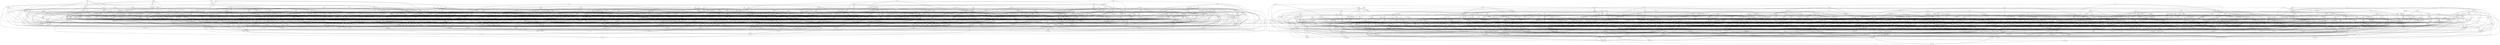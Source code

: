 digraph {
	psb
	pdb
	cvp
	cjj
	nzr
	vkc
	jrl
	mlg
	klq
	qvh
	xrz
	xbx
	mrq
	cxd
	rdt
	rhr
	gvs
	zjn
	mgj
	pqm
	fsg
	jnc
	qnn
	zzn
	hth
	ldz
	csr
	smz
	tmv
	hgn
	kvd
	lnc
	cnz
	jst
	ggq
	bbz
	srx
	xnk
	qsl
	jhl
	pkk
	cgk
	kgl
	brs
	zll
	lxv
	bgh
	zvx
	qqx
	xzd
	rkx
	knq
	rch
	jpr
	txs
	jxl
	vqh
	mps
	lhn
	pzd
	qlp
	tjq
	zrb
	tfp
	vcz
	mjg
	nhq
	rjc
	ppr
	ghk
	rfb
	vlh
	zhb
	kvs
	dkd
	thd
	hlq
	xqn
	qpk
	vdf
	rkn
	nhf
	sbv
	fxt
	bgf
	trv
	pdg
	vhp
	pvk
	mlf
	lgj
	kzh
	nbh
	nck
	xhn
	hsq
	qcm
	hmb
	mqb
	bgb
	cnj
	rqv
	mzd
	qrt
	kqv
	tfv
	cjq
	gff
	ntj
	zhg
	smc
	mnx
	vtm
	jhr
	rxv
	nrv
	dsz
	cvt
	rbv
	fzs
	vtb
	dzm
	nkq
	qdb
	rcb
	khz
	rjx
	kjh
	mjf
	hpm
	nzf
	bjp
	hdl
	jhp
	pxk
	sqz
	dfp
	hqp
	mkn
	zgp
	thj
	tps
	prf
	tkh
	cvk
	ztz
	hjn
	mpf
	vdh
	bhz
	djm
	tcf
	drf
	hgz
	nrc
	vlc
	gzl
	chj
	tbg
	zbl
	xnz
	xfl
	bdx
	qlt
	nxp
	cdp
	tgk
	psk
	lhp
	rrc
	brp
	tqv
	rnr
	svc
	ftm
	zzd
	drt
	xcx
	hff
	bfq
	ncp
	rxj
	dmz
	qxg
	pgm
	flt
	tcj
	cfk
	bfp
	hnr
	rvl
	lfx
	ttj
	grh
	sdn
	drk
	ktl
	mbn
	hcg
	rxs
	bsl
	hmg
	rfm
	hmd
	ldt
	jzn
	nfz
	lnm
	mnl
	qmn
	knn
	klg
	svl
	vhr
	ktp
	mmk
	trn
	llx
	nrr
	grl
	jrr
	tpl
	crz
	mns
	mdm
	kxf
	qjx
	kgm
	knt
	rqq
	gbb
	gct
	kbf
	knz
	grk
	nhv
	bgd
	qbc
	tgg
	dqn
	spj
	mlh
	bhd
	sdh
	dzh
	kvf
	knx
	lcc
	xkp
	tcd
	glt
	jvl
	hhk
	zpm
	mdp
	zdd
	dzk
	zcs
	lbc
	kcn
	bch
	fjr
	vvs
	kmz
	xch
	vqr
	frd
	jkp
	bvv
	dtp
	zhh
	shf
	dvg
	vtg
	clp
	vpd
	vbk
	jvs
	gkg
	bkp
	xrg
	pzf
	nsj
	xqm
	gdg
	xnc
	rmp
	shv
	pdz
	ggc
	rmn
	vpn
	tpx
	xgm
	qgz
	hxd
	xqv
	bcv
	vcb
	bck
	lxg
	qdh
	jkt
	zqv
	srv
	gms
	vlv
	spd
	njv
	rdl
	skv
	rmk
	ncg
	sqh
	lvd
	rpd
	kkd
	kdp
	jvr
	ghh
	smb
	crg
	rdf
	czj
	hlg
	jxn
	nnm
	qsb
	drs
	kdg
	pnt
	zvs
	ggs
	hdr
	tbx
	nxs
	xlt
	rnm
	fjg
	zbq
	fxg
	xjk
	vtp
	qlc
	pdm
	tqf
	kxk
	kqz
	qgx
	fdv
	jvv
	llk
	mzj
	xxb
	fcg
	xxx
	zkg
	trt
	cpg
	pcx
	gpg
	xpb
	dbz
	frb
	hpb
	vjr
	xpv
	fht
	hsx
	rlj
	vjs
	mlv
	pbl
	sbp
	kfd
	tkj
	rrt
	jrx
	sqg
	gsc
	jjq
	xtz
	jdk
	rbl
	gpb
	bbd
	sss
	vqz
	bmp
	vvm
	jmt
	rgf
	kgd
	dhf
	xfj
	zvg
	cnl
	njx
	mvg
	tct
	lxz
	bff
	psp
	bhx
	mqg
	rvf
	bsx
	dzj
	pcm
	bdk
	hmk
	zrx
	qcf
	fcr
	sgm
	qnz
	xjq
	ccc
	plq
	jbt
	fcn
	fxh
	ptb
	hpt
	rpv
	rcr
	qzt
	nhk
	qng
	qms
	jxh
	ljh
	jzm
	jqn
	pnx
	kzg
	kcg
	bvr
	vjh
	kht
	hsc
	spc
	tsx
	xgf
	hzf
	gtk
	dvq
	prv
	dxc
	mcg
	spt
	ppv
	rbb
	bmf
	xjh
	rff
	xgl
	tqj
	scj
	mrk
	fvm
	mcr
	nfx
	rkz
	jgr
	bdc
	zcb
	rlv
	tsr
	dcv
	llg
	rrs
	pxj
	dqs
	kqd
	ktf
	fcq
	tvj
	qkg
	trd
	sjc
	sft
	zjh
	ksb
	ctd
	fkk
	dcj
	kmn
	jtg
	tvx
	xsz
	qmk
	xhv
	zsl
	hkd
	bkm
	nfl
	mxj
	djb
	tkk
	bjh
	mvj
	pzn
	bxr
	mbs
	hpz
	xsb
	bcf
	rds
	dgx
	fxr
	nmf
	rtv
	rnt
	ssx
	xht
	mlp
	xzm
	brc
	xhl
	lkd
	zgg
	tbp
	tcs
	phl
	vsx
	ggp
	jsg
	lfz
	xpk
	tjf
	mkm
	fbh
	htq
	crs
	tlv
	nvz
	hdj
	nmv
	nrz
	vhg
	tbr
	mkz
	vdr
	sfm
	lbh
	zlf
	tnq
	xnf
	pmc
	gqj
	xvt
	fpg
	frh
	nkk
	qxk
	jsj
	ctt
	dqq
	jpq
	klx
	shh
	lhd
	xgh
	kbq
	hfg
	ssj
	rgg
	tcq
	zqd
	zlq
	jpt
	zmj
	zkh
	kdj
	qbx
	gcv
	kps
	hgp
	fqd
	tsz
	prk
	qzn
	fcj
	gks
	jcf
	gkl
	vcs
	npk
	vvq
	vvj
	dvt
	khs
	gph
	xll
	fjv
	pmm
	kvj
	zhs
	qcs
	hmj
	krk
	crk
	rjh
	tnh
	bdh
	zkp
	cgt
	lth
	xxk
	hhc
	cfl
	rbz
	xnl
	xgt
	kmg
	fjl
	pfm
	pqp
	cdj
	hdv
	vhj
	shj
	lmc
	bxd
	txm
	rfv
	hhv
	xsd
	djz
	qbq
	dft
	dtz
	jlx
	ssz
	flr
	pnq
	mzx
	znq
	bpq
	gjp
	lrl
	qhl
	lmb
	zsx
	mtv
	png
	xrn
	psh
	ztx
	vkx
	jsp
	zkn
	tbs
	ldc
	knr
	lrh
	xlv
	fzg
	rxn
	qcv
	lhh
	xhb
	bjn
	pdr
	bsb
	xkk
	scx
	rpk
	tng
	bth
	jmv
	jmr
	jln
	gmc
	kvp
	hxf
	vxp
	pts
	kkb
	slz
	sng
	jbs
	mnf
	vfh
	zsv
	hgg
	zgx
	tvz
	xgz
	fnm
	hvl
	ncc
	qpd
	bxq
	ptd
	rck
	gsz
	xlp
	xhm
	mvp
	sjv
	gdb
	stg
	sfc
	hzm
	mks
	tnl
	zsz
	mcp
	tsc
	bmn
	bkd
	tzv
	nzc
	qzh
	vgr
	rcx
	thc
	zcm
	lbl
	nrg
	pgf
	jkc
	fhp
	njs
	zht
	dvs
	ptl
	tqk
	gkh
	mkx
	ddr
	gzd
	dlc
	nbz
	blx
	fbf
	khr
	rpj
	qfr
	ckg
	ggz
	hrm
	vng
	xrm
	kzn
	qbk
	knm
	ftv
	nhm
	csn
	llq
	ttg
	czg
	pmd
	qmq
	mvs
	gvj
	cch
	hjt
	glf
	lcj
	mbv
	cxt
	dsg
	mzg
	grr
	kvm
	cng
	zxc
	rzq
	gfg
	gfr
	mvz
	rpn
	spk
	dqc
	jcx
	dcg
	pdk
	grj
	vks
	xjb
	zmq
	kcj
	zfv
	fxx
	gsb
	xpn
	sns
	rzg
	jms
	xtq
	jgv
	dfq
	gkt
	bfb
	vmh
	fkc
	crx
	pqq
	znd
	jzz
	dpj
	zbb
	btp
	gpn
	rjz
	nzj
	mnc
	mvf
	kfv
	nph
	zcq
	drd
	phx
	gzk
	kjg
	zpk
	pqt
	zkr
	hzv
	kkz
	vqp
	mxm
	cks
	qmc
	gbr
	jzc
	fsc
	jnj
	rqm
	vlr
	ntl
	xpr
	pzz
	gql
	ktk
	sls
	nrh
	hmz
	ngx
	qmm
	lqz
	jcg
	rsv
	lrr
	klh
	tzb
	qjj
	clt
	zqc
	xcp
	tsf
	kmr
	xtm
	dlq
	dmn
	ccj
	fbk
	xnm
	jpd
	lgl
	zdb
	pbv
	cmt
	shn
	rkh
	ltn
	ckx
	mtk
	jqf
	fbd
	vnc
	rfl
	kmx
	ddb
	ktc
	pnl
	zjz
	spq
	dmf
	bkj
	mdj
	pql
	sjh
	bss
	vjk
	sgq
	sxz
	mzt
	pmh
	jrb
	skp
	gst
	kqg
	mss
	htz
	ctx
	tfq
	kkl
	ctk
	zpn
	kmh
	pkz
	zjb
	tnm
	qhc
	qjn
	fxl
	gqc
	plz
	bhc
	xnr
	ndq
	gxk
	hjr
	gmr
	zcp
	nsl
	hhm
	svh
	krx
	xdb
	pbg
	rxx
	fdq
	gkn
	vdq
	vrs
	drn
	jkm
	zxl
	rql
	zrr
	hls
	svt
	bsm
	zhk
	kmm
	gvf
	pgs
	dgj
	crd
	spm
	rph
	bpt
	vjp
	fxv
	blt
	hpf
	xpt
	vgs
	dtv
	jrc
	nxk
	ldq
	hgb
	zlv
	tpd
	zsq
	xgd
	ngt
	gft
	cmg
	pzx
	dnj
	jmn
	xsg
	zcn
	stf
	vjv
	gpr
	vmk
	ndk
	fgh
	zmv
	ghn
	ttv
	bxs
	zxp
	vnt
	rcj
	lsx
	jhm
	sml
	bbn
	drm
	hph
	hch
	hbn
	jgz
	ftj
	xjx
	tvg
	fml
	kmb
	qrv
	shl
	cxv
	zqk
	zcv
	lkn
	hhg
	snb
	pms
	mbr
	sqx
	jnx
	fbt
	cck
	ktt
	qkp
	bqd
	qnm
	xdk
	fst
	lnk
	hfn
	mrx
	pzr
	hqf
	vgh
	hgt
	zfj
	dtd
	sgn
	bxm
	rfj
	hjm
	rgn
	dgr
	mjs
	krl
	spz
	pxc
	mbd
	hzc
	jzh
	mtb
	mgv
	lfv
	jgc
	jkx
	cmh
	kcp
	pbh
	djr
	mlz
	bst
	gcd
	xhq
	bxx
	dkf
	rtq
	jxp
	blb
	kql
	fcz
	dqr
	jsv
	tcv
	dtj
	sjp
	zrp
	qjr
	tdq
	zrc
	klc
	gjm
	cjl
	fxk
	zng
	lxq
	qdx
	xvc
	jmz
	fvh
	lvr
	ljr
	xfd
	rkm
	zsh
	bls
	qbv
	pxs
	ncq
	clc
	grm
	ktr
	jpx
	rct
	sph
	zlb
	gbq
	cpf
	pmg
	dks
	fvj
	zmm
	rfk
	vcp
	ndc
	hsf
	ndb
	dcm
	qxv
	gcj
	ztc
	hhr
	qdj
	jmk
	vgk
	hzz
	tjh
	vvx
	dml
	lnt
	kzr
	ptg
	vxd
	hhh
	zdg
	nlq
	sbf
	xqz
	ffj
	nnb
	mrt
	zgs
	kvx
	bcr
	thq
	lqj
	lfb
	sbb
	zpv
	sxq
	xvg
	bnh
	vrl
	fjt
	xbs
	kxs
	dmk
	nsv
	xvk
	cxp
	ljs
	kgs
	cnd
	kjk
	tnc
	vjc
	lgt
	gbc
	vck
	jjv
	klj
	rvg
	bqh
	xxc
	fhs
	vvt
	dlg
	bdn
	mtm
	kpf
	gnb
	cph
	drp
	pjd
	vrv
	hnf
	txg
	fzb
	pzq
	xsq
	qmg
	ssd
	rrx
	ljv
	zxq
	qfn
	nvx
	spn
	tmn
	llb
	zfz
	rht
	tmp
	frk
	pml
	gch
	mxq
	pft
	fnz
	bzn
	lvk
	xrq
	zqx
	hts
	bqk
	vbj
	szd
	dgz
	mxk
	zsf
	dkb
	frv
	phj
	ntb
	cjr
	hkt
	bdm
	lbx
	bsj
	kkv
	zts
	hdk
	qfd
	bqg
	vbn
	hmf
	hpx
	cxk
	qhp
	ttt
	ptm
	dfm
	vzd
	kqn
	lzk
	htn
	zbk
	lsl
	lpc
	gjc
	zdf
	bkz
	xrr
	skh
	tkf
	xgs
	tbq
	hrb
	ljl
	qtn
	nkf
	mkp
	zjt
	ppx
	xgp
	xcb
	cnn
	nzl
	mqp
	zvb
	rfp
	jpz
	zhc
	bmx
	rjk
	rgk
	npq
	zgc
	fsd
	jlr
	znj
	qsk
	snq
	mvh
	cps
	mzs
	nmh
	ntz
	fpx
	zpr
	rxb
	htb
	xxt
	gdm
	qqr
	skf
	hbr
	qsp
	gvt
	bxl
	qcg
	msg
	ctj
	pnf
	kfb
	fnf
	szn
	kzm
	jhj
	gcl
	hqb
	hct
	mmc
	nlh
	ccs
	pkp
	qmr
	dpn
	fbr
	fgk
	qbz
	hdp
	qmh
	mmd
	tpq
	bgr
	scp
	hlb
	zrq
	gxt
	zhq
	fqb
	zkj
	sfn
	kzf
	qnv
	fmt
	hrs
	hrd
	xcl
	tff
	fcb
	dgc
	hvg
	hxr
	klt
	qlz
	rmx
	llh
	crj
	pxr
	rqk
	qtk
	xtx
	gvv
	rvj
	rzh
	bpz
	lps
	njm
	bqq
	dmb
	kjs
	zfp
	lcl
	fpq
	tpb
	tnk
	lft
	fvn
	vpt
	gmt
	bjv
	tcr
	jpm
	gvl
	frp
	jsf
	lqf
	jqh
	brt
	hpr
	xvd
	mqj
	jvf
	snt
	vkm
	cxs
	kdq
	xzh
	nrl
	vns
	jqd
	ssp
	xst
	ggb
	lns
	bxg
	kbv
	dbp
	ljz
	lxs
	hkj
	cgq
	zfb
	gqx
	dhv
	npc
	lqs
	gcs
	dqx
	lfg
	ffx
	mll
	pmp
	zvv
	jzg
	bgc
	pbx
	hlp
	xgc
	jsk
	hzd
	cct
	gdv
	szf
	mlr
	gxx
	srl
	hcb
	qfv
	nxl
	qcp
	qdq
	php
	xvn
	zkk
	lnl
	gbv
	xdq
	fxc
	kjd
	rnz
	tsg
	xdr
	mgm
	njl
	zrh
	hzx
	frx
	mbz
	fgs
	lnb
	bjt
	ncn
	tmm
	tpk
	gjx
	fbs
	xnh
	fzx
	vzj
	tdm
	tvf
	hhp
	hkn
	hlv
	qtb
	qgg
	bdz
	tzf
	nnx
	brv
	llm
	rpl
	jsq
	qfg
	mmt
	xhx
	dng
	xhk
	jht
	ccl
	msf
	dvj
	lll
	hxf -> vkx
	nrc -> kvx
	nrc -> pzd
	nrc -> xgt
	jsp -> kqz
	jsp -> djz
	jsp -> fzb
	lmc -> rjz
	brp -> gbb
	brp -> vgr
	brp -> dlg
	shv -> dbz
	gkh -> cps
	fqd -> kkv
	fqd -> gvv
	fqd -> bcr
	xst -> kvj
	xst -> mlf
	xst -> mlr
	zzn -> nck
	zzn -> ttg
	tcv -> vdf
	tcv -> zrr
	gbb -> hbn
	gbb -> fzs
	gbb -> rch
	xrm -> fxr
	xrm -> mtm
	xrm -> nzf
	xrm -> czj
	ctt -> rbb
	ctt -> pqq
	bff -> bpt
	bff -> bgc
	cpg -> nfx
	cpg -> rxv
	cpg -> khr
	bkd -> bqq
	bkd -> jmv
	bkd -> qnv
	pzn -> xgt
	pzn -> ndb
	xhx -> jhm
	xhx -> zkn
	xhx -> ldc
	knz -> qcf
	knz -> cfk
	knz -> cgk
	knz -> rxv
	jgv -> sqx
	jgv -> jsg
	jgv -> ktf
	jgv -> tzb
	jgv -> zrr
	qlc -> bhc
	qlc -> xcx
	qlc -> rnz
	qlc -> jhm
	lxg -> xrz
	lxg -> bcv
	lxg -> krk
	phx -> kqv
	phx -> bxr
	phx -> xsg
	phx -> hlq
	qbc -> trd
	qbc -> xlp
	qbc -> dpn
	qbc -> mzg
	nzf -> mlh
	mjs -> lnk
	mjs -> rmx
	mjs -> zkh
	mjs -> bbz
	tpd -> qmq
	tpd -> xgp
	tpd -> krk
	tpd -> zqk
	pdb -> njv
	pdb -> glt
	pdb -> vrv
	pdb -> cks
	pdb -> ncc
	zvs -> crk
	zvs -> dml
	zvs -> hmz
	zvs -> bsx
	xnz -> xtx
	qbx -> mxm
	qbx -> kqn
	qbx -> sft
	nhk -> gqx
	nhk -> gst
	nhk -> vtg
	nhk -> zhg
	bss -> rpd
	bss -> pft
	bss -> llq
	bsm -> qfd
	kkv -> fbr
	cgq -> zkk
	cgq -> tpl
	cgq -> fvh
	fxl -> qkp
	fxl -> zbl
	fxl -> xlv
	fxl -> jhp
	hkd -> zrr
	hkd -> jrb
	hkd -> gbq
	hkd -> bjn
	rvj -> pxc
	rvj -> nrc
	rvj -> fxr
	rvj -> xzd
	kpf -> kjk
	kgd -> dmz
	kgd -> ghn
	kgd -> pkz
	kgd -> jmr
	ldq -> ztz
	ldq -> ltn
	ldq -> hlp
	ldq -> tmv
	jln -> rfv
	jln -> bgc
	gpr -> snq
	gpr -> fxv
	gpr -> jln
	hth -> lqj
	hth -> tsg
	xdk -> rhr
	xdk -> prf
	xdk -> cxs
	xdk -> fkc
	bdn -> mns
	bdn -> lps
	bdn -> lnm
	bdn -> mnc
	bdn -> fnm
	xhk -> rqk
	xhk -> cfk
	xhk -> kkz
	xhk -> kkd
	xhk -> djz
	kmg -> bsm
	kmg -> frd
	kmg -> hnf
	kmg -> trt
	kmg -> mqg
	kmg -> vhj
	jpt -> ftj
	jpt -> nvz
	jpt -> mvh
	jpt -> lfv
	bdz -> fvh
	bdz -> flr
	bdz -> gqj
	bdz -> bmp
	ggp -> dzk
	ggp -> xhq
	sjp -> cks
	mnc -> tmp
	mnc -> ggp
	vfh -> fgh
	vfh -> gff
	mvz -> qdh
	frv -> hhr
	frv -> tpl
	frv -> mgj
	frv -> jkt
	ktc -> dgc
	ktc -> jvs
	ktc -> jcx
	stf -> nlq
	stf -> dxc
	stf -> xtz
	xvg -> bmp
	xvg -> rcj
	frp -> mjg
	frp -> dtj
	lcl -> cnl
	lcl -> bvr
	lcl -> gnb
	gsb -> tnl
	gsb -> zlq
	gsb -> hjr
	gsb -> hsx
	zpn -> ltn
	zpn -> xrn
	zpn -> mzj
	zpn -> rxj
	bls -> gvl
	bls -> fhs
	rfk -> qbc
	rfk -> xqm
	rfk -> tnk
	rzg -> xpb
	rzg -> hsx
	rzg -> bck
	npk -> gcd
	npk -> mtk
	xbx -> cjl
	xbx -> hjn
	xbx -> nxl
	xbx -> tcv
	xbx -> tnh
	xbx -> rqv
	bjp -> mrx
	bjp -> xrn
	bjp -> xnk
	bdk -> hjr
	bdk -> ftv
	glt -> rrc
	glt -> rpl
	glt -> xfl
	glt -> hmg
	gms -> xdr
	hdl -> hnr
	hdl -> mnx
	hdl -> sss
	fjg -> php
	fjg -> rjk
	fjg -> svt
	mqg -> tps
	mqg -> kgm
	mqg -> gqj
	fjl -> cch
	fjl -> gct
	fjl -> ndk
	fjl -> scj
	fjl -> brv
	fjl -> rgg
	xrr -> vjv
	xrr -> zqk
	xrr -> vxp
	pzq -> tzv
	dml -> pdm
	dml -> tjh
	dml -> gcd
	ssx -> dhv
	ssx -> mrx
	ssx -> kdp
	bqd -> gph
	bqd -> xdb
	bqd -> qlp
	dvq -> frb
	dvq -> qmn
	dvq -> vdq
	dvq -> kkd
	dvq -> mvs
	qtk -> xdq
	vdf -> vhr
	pft -> bqk
	pft -> gcj
	bjv -> jsp
	bjv -> dgr
	bjv -> fjt
	bjv -> jsj
	hmj -> xnm
	hmj -> nkf
	hmj -> gfg
	hmj -> pnf
	crd -> znq
	crd -> kmn
	crd -> hdv
	pgm -> tnq
	mgv -> xvn
	mgv -> vtb
	mgv -> spk
	mgv -> xqm
	mgv -> sqh
	cch -> tnh
	cch -> zkn
	vkm -> gmr
	vkm -> mlg
	vkm -> xnr
	vkm -> tsf
	vkm -> qdj
	xpr -> lnb
	xpr -> qng
	xpr -> zcm
	xpr -> ncc
	jkt -> qsk
	bqk -> ktf
	bqk -> xll
	gxk -> hfg
	gxk -> csr
	gxk -> vmk
	mkp -> hsf
	mkp -> khr
	mkp -> khs
	mkp -> kcj
	gtk -> nlh
	gtk -> nvx
	gtk -> ktr
	gtk -> ddr
	llx -> sdh
	llx -> bdh
	llx -> zpk
	llx -> hxr
	tsg -> vvt
	gkg -> sdn
	gkg -> mlg
	gkg -> qfn
	pnq -> jdk
	zcn -> jsv
	zcn -> gzk
	zcn -> fjg
	vpd -> gqj
	vpd -> hdp
	vpd -> cxp
	vpd -> tps
	dqx -> kqn
	dqx -> tdm
	bqq -> dhv
	ctk -> xpv
	ctk -> tcf
	ctk -> bsl
	mrt -> jln
	mrt -> pbl
	mrt -> gkl
	zbl -> fpg
	zbl -> cxk
	rkh -> fzb
	rkh -> fxc
	rkh -> tzv
	rkh -> jvv
	vvj -> qhl
	vvj -> lcj
	vvj -> zkh
	psk -> dtv
	ppv -> mvg
	ppv -> qhc
	ppv -> rds
	ppv -> vgk
	ppv -> nzf
	ppv -> pqm
	zxl -> gch
	zxl -> njl
	zxl -> rfm
	zxl -> jms
	djr -> lsl
	djr -> ptb
	djr -> mzs
	zxq -> mtm
	zxq -> tjf
	nsl -> msg
	nsl -> rpv
	lzk -> rdf
	lzk -> zsh
	lzk -> grl
	lzk -> zcv
	jrc -> dtp
	jrc -> fnm
	jrc -> rcx
	jrc -> fnz
	xjk -> vvj
	xjk -> xhq
	xjk -> krk
	lnk -> cvt
	lnk -> jcg
	lnk -> jmk
	lnk -> sqg
	lnk -> qmg
	xsz -> sqg
	xsz -> dpj
	gvs -> cks
	mvs -> bxr
	mvs -> kgm
	mvs -> zvg
	mvs -> pzf
	mvs -> xxb
	qmc -> hjr
	hbr -> prk
	hbr -> fvm
	xdb -> vtm
	xdb -> nmv
	nfx -> tzv
	nfx -> drm
	nfx -> fpg
	drk -> hhg
	drk -> spn
	drk -> jpm
	zjb -> khz
	zjb -> bjp
	vjs -> jzn
	vjs -> zlv
	skp -> lfz
	skp -> jkx
	skp -> tsr
	skp -> dtz
	skp -> nzc
	skp -> dqq
	zbb -> dgz
	zbb -> bck
	jkm -> ncc
	jkm -> mpf
	jkm -> hlq
	qvh -> fgh
	qvh -> hbr
	lqs -> ktt
	lqs -> qtn
	lqs -> tkk
	lqs -> htb
	pnt -> jsv
	pnt -> qtb
	pnt -> prv
	hmk -> kzm
	hmk -> dzm
	hmk -> rfl
	hzm -> lsl
	hzm -> fnz
	hzm -> xkp
	hzm -> mmk
	mzx -> dvg
	mzx -> qmn
	mzx -> jzc
	mzx -> fvm
	mzx -> qsl
	psp -> kmb
	psp -> cxd
	psp -> zvx
	psp -> nmf
	fxk -> pxk
	fxk -> kjd
	fxk -> bcf
	fxk -> grh
	fxk -> bcr
	jvr -> mtv
	jvr -> lfv
	jvr -> vbj
	jmt -> qcs
	jmt -> nxs
	jmt -> jpr
	jmt -> crg
	drt -> kcj
	drt -> lfv
	gcl -> cnn
	gcl -> zzn
	gcl -> smz
	gcl -> pmc
	cxt -> nhf
	cxt -> hmd
	cxt -> rnm
	cxt -> vbn
	tlv -> kzg
	tlv -> dqn
	tlv -> cxp
	tlv -> nrl
	qjx -> qdh
	qjx -> qmm
	qjx -> jnx
	njm -> nrz
	njm -> rkx
	mnl -> xvg
	mnl -> zpk
	mnl -> mlp
	rcx -> xtx
	rcx -> dzm
	rcx -> jsk
	nbh -> bhd
	nbh -> tvj
	nmh -> mzs
	vbk -> xfl
	vbk -> mvs
	mkm -> lxs
	mkm -> rnr
	mkm -> bjt
	mkm -> zsq
	mkm -> ftj
	nxl -> ttt
	nxl -> drs
	jbt -> qlt
	jbt -> hqb
	jbt -> hpx
	jbt -> qbx
	zcs -> xnf
	kdq -> rrx
	kdq -> kkd
	pzx -> bkp
	pzx -> vfh
	pzx -> fnf
	pzx -> lfb
	crx -> gpb
	crx -> zsl
	crx -> xsd
	kmn -> bdm
	kmn -> tbx
	kmn -> nrz
	tnm -> ljl
	tnm -> djz
	tnm -> nrv
	tnm -> xlt
	tnm -> qkp
	tnm -> xpt
	lxv -> pqq
	lxv -> tbp
	lxv -> ttj
	lxv -> bqd
	lbh -> csr
	rrt -> lfx
	rrt -> bsl
	rrt -> phj
	rrt -> hsq
	ptl -> rlj
	mbd -> gvs
	mbd -> msf
	mbd -> zrh
	mbd -> mbs
	cnz -> zjt
	cnz -> fcz
	cnz -> knn
	cnz -> bcr
	qxk -> mss
	qxk -> hpb
	tzb -> ptb
	tzb -> ttv
	gxx -> jkp
	vjr -> ftv
	ktt -> xdr
	ktt -> dzk
	mxq -> bls
	mxq -> pkz
	mxq -> qtk
	mxq -> rbz
	nfl -> kbf
	nfl -> phx
	nfl -> knq
	nfl -> cng
	nfl -> mqb
	lfv -> gdv
	bfp -> txm
	bfp -> zvx
	bfp -> zsz
	qzn -> nvx
	lvr -> vpn
	lvr -> nnm
	lvr -> qxk
	qhp -> rpl
	qhp -> nsj
	qhp -> ltn
	kkd -> kvx
	zhk -> frk
	zhk -> mtb
	zhk -> znj
	xcp -> szf
	xcp -> dpn
	xcp -> bzn
	xcp -> ccl
	zcb -> kmb
	zcb -> krl
	zcb -> mks
	jsf -> npk
	glf -> pbx
	stg -> lfx
	stg -> pxj
	stg -> dqs
	stg -> djm
	tbq -> cxs
	tbq -> dgz
	shn -> gvl
	shn -> tcf
	dqr -> zhb
	dqr -> bdm
	dqr -> tcr
	dqr -> ddr
	dqr -> bkj
	bsl -> hgg
	bsl -> hpt
	fbf -> rlj
	fbf -> lbx
	phl -> xqz
	phl -> zpm
	phl -> zxp
	phl -> knt
	srx -> smb
	srx -> pxk
	srx -> fnm
	srx -> ptl
	snq -> tsz
	fzx -> xsg
	fzx -> fvh
	rqq -> znq
	rqq -> xgf
	rqq -> tbs
	rff -> czj
	rff -> mqg
	rff -> dtz
	rff -> ntj
	crz -> rfv
	crz -> czg
	crz -> zsq
	rxx -> bmf
	rxx -> jdk
	rxx -> crk
	rxx -> hfg
	zhh -> ztc
	tqk -> mmd
	tqk -> szn
	kfb -> hjm
	kfb -> bxl
	kfb -> xqz
	kfb -> mmc
	ntj -> xnk
	ntj -> hhc
	vzj -> ktp
	vzj -> srv
	qcv -> mzd
	qcv -> jsg
	kzf -> sjv
	kzf -> ctx
	kzf -> sgq
	kzf -> mgj
	xqz -> xdr
	xqz -> skh
	jrx -> zcp
	jrx -> sqx
	jrx -> vjc
	jrx -> drs
	bsb -> qmh
	bsb -> hhk
	bsb -> pxc
	mvp -> frk
	mvp -> mdm
	mvp -> gxx
	php -> ggq
	mpf -> qsk
	mpf -> pdr
	hpf -> cdj
	hpf -> qdb
	hdv -> spn
	nrr -> vvm
	njx -> tnh
	njx -> txm
	njx -> fsd
	njx -> cjr
	mvg -> klg
	mvg -> mjg
	xvt -> xtz
	xvt -> xqm
	qlt -> gsz
	qlt -> kvd
	qlt -> zqv
	bxl -> sqh
	bxl -> zjh
	bxl -> kjh
	clp -> gcs
	clp -> rjz
	kzg -> kht
	kzg -> nrh
	pfm -> ffx
	pfm -> sfc
	pfm -> zfj
	pfm -> hpr
	pfm -> hth
	lxs -> vcz
	lxs -> vbk
	lxs -> fzx
	lxs -> xpn
	xnr -> bck
	vkc -> lqj
	vkc -> szn
	vkc -> bfp
	rhr -> ggq
	dfq -> jpt
	dfq -> rxx
	dfq -> ztz
	dfq -> jmv
	vtm -> zrh
	szd -> ggp
	szd -> dxc
	szd -> vvm
	mnf -> xvd
	mnf -> frh
	mnf -> prv
	mnf -> hlg
	qdb -> rgn
	qdb -> mcr
	bxd -> hdl
	bxd -> ljh
	bxd -> dvt
	bxd -> vsx
	bxd -> jvl
	snb -> kxk
	lqf -> rqv
	lqf -> lvk
	lqf -> bkm
	lqf -> qxg
	hlb -> nrv
	hlb -> ttj
	hlb -> vvx
	ghn -> xll
	ghn -> trd
	vcs -> bkm
	vcs -> ffj
	jhr -> lth
	jhr -> gbv
	jhr -> hsc
	rkz -> pcm
	fbh -> dcj
	fbh -> hgz
	fbh -> bgc
	ljz -> fbf
	ljz -> bjh
	ljz -> pdk
	ljz -> htb
	jsj -> tnq
	jsj -> qvh
	jsj -> dlc
	phj -> gms
	phj -> xqm
	fmt -> pkp
	fmt -> mqp
	ssj -> pbx
	ssj -> clc
	ssj -> vjs
	sbb -> zkp
	ldz -> clt
	ldz -> gzk
	ldz -> spz
	ldz -> gsc
	vgh -> nzl
	vgh -> zbl
	vgh -> ctx
	dkb -> smb
	dkb -> pql
	dkb -> hpt
	dkb -> jbs
	mmk -> rpj
	mmk -> rgk
	mmk -> lrh
	mmk -> gvf
	mmk -> rrt
	qsl -> tbx
	qsl -> gxk
	ncq -> rsv
	ncq -> qhc
	ncq -> mbr
	ncq -> qfv
	bgd -> mlp
	bgd -> vck
	bgd -> hsc
	xjh -> cnn
	xjh -> zcs
	xjh -> jxp
	xjh -> ndk
	xjh -> psk
	spt -> cvt
	spt -> fhs
	spt -> mmt
	spt -> nhq
	spt -> bgh
	pgs -> ctd
	pgs -> qbz
	pgs -> klg
	pgs -> txs
	hgp -> qhp
	hgp -> pzn
	hgp -> xlv
	kjs -> xjx
	kjs -> llb
	kjs -> jqd
	qdx -> rkz
	qdx -> dsg
	qdx -> hrs
	bth -> nsl
	bth -> rrc
	bth -> bhx
	bth -> pzz
	bth -> sph
	bth -> ccj
	flr -> xgs
	flr -> frp
	dcm -> pnq
	dcm -> tdq
	dcm -> bvr
	dcm -> dvs
	gzl -> qng
	gzl -> ccj
	gzl -> nrh
	gzl -> lfg
	xdq -> jgc
	xdq -> hxf
	txg -> vqh
	txg -> xtm
	txg -> lxs
	txg -> dbz
	kps -> sbv
	kps -> dhv
	kps -> jdk
	kps -> ppr
	kps -> lxz
	vng -> mjg
	zsz -> kjd
	fsc -> mmt
	fsc -> bkm
	fsc -> jms
	fsc -> zjh
	rmp -> lhd
	bsj -> qzn
	bsj -> drn
	bsj -> lnt
	bsj -> tps
	fcz -> rql
	fcz -> ggq
	kzm -> mbn
	kzm -> rlj
	xhb -> qnn
	xhb -> bhz
	xhb -> xhm
	xhb -> shn
	tvx -> fcg
	tvx -> spz
	xfj -> dcg
	xfj -> xsz
	fcq -> fnz
	fcq -> dfp
	fcq -> ktl
	fcq -> qgg
	tpq -> zgg
	tpq -> rht
	tpq -> qjj
	nkf -> mdp
	nkf -> njs
	nkf -> ssz
	nkf -> xpk
	qrv -> pcm
	qrv -> lfz
	hrm -> dgr
	gsz -> jcf
	hcg -> rpd
	hcg -> qjn
	hcg -> dtp
	hcg -> pmm
	lpc -> mss
	kqz -> tmm
	kqz -> jmz
	fst -> bbn
	fst -> fxh
	fst -> bxx
	zdb -> tsx
	zdb -> flr
	zdb -> vng
	zdb -> vvx
	tbs -> nbz
	tbs -> rmn
	tbs -> rxs
	dgx -> vvj
	dgx -> xpb
	dgx -> jnj
	ccj -> blx
	qfr -> tsr
	qfr -> gdg
	qfr -> fxt
	lhh -> mlz
	lhh -> vmk
	lhh -> mlp
	lhh -> cvp
	qms -> dxc
	gmc -> lqz
	gmc -> xnc
	gmc -> pbl
	gmc -> fhp
	hbn -> kmb
	gmt -> bcf
	htq -> pmp
	htq -> psb
	htq -> hlq
	htq -> vzj
	htq -> ptm
	hrb -> pzr
	hrb -> ccj
	hrb -> zlb
	hrb -> fbk
	thd -> zlv
	thd -> xgs
	thd -> zgg
	qcg -> hdr
	qcg -> tqv
	qcg -> kpf
	hqb -> zkh
	hqb -> qdh
	hqb -> gmr
	xrn -> clc
	xrn -> hfg
	tfp -> ctx
	grm -> hjt
	grm -> kzm
	grm -> mss
	grm -> knr
	bhx -> vjs
	bhx -> nzf
	bhx -> sbb
	xsb -> hqp
	xsb -> jgc
	xsb -> sqg
	brc -> jvl
	bxg -> xnm
	bxg -> ndk
	bxg -> jpq
	bxg -> dng
	ktr -> mrx
	ktr -> mtv
	ctj -> xsb
	ctj -> jqh
	ctj -> drf
	ctj -> vkm
	ctj -> nmh
	tjf -> cfl
	tjf -> rmp
	cxd -> scp
	cxd -> chj
	rnt -> zvv
	rnt -> crx
	rnt -> fsg
	vvs -> qgg
	vvs -> vjr
	vvs -> xst
	vvs -> knm
	hhg -> ljl
	rqk -> jsf
	kvj -> sqh
	hts -> njm
	hts -> kjs
	hts -> hsf
	kqn -> nxk
	xch -> brc
	xch -> zkk
	xhv -> czg
	rrs -> tvj
	rrs -> zll
	mcp -> nrc
	mcp -> ljh
	mcp -> snb
	mcp -> hlq
	xhl -> xtm
	xhl -> kbf
	xhl -> jhl
	xhl -> shj
	skf -> frx
	skf -> fjr
	skf -> tgg
	skf -> vqr
	jgr -> mcr
	jgr -> gst
	jgr -> kkb
	tff -> ncn
	tff -> lfz
	tff -> xfl
	dks -> vdf
	dks -> xgd
	mgj -> rxx
	mgj -> rpn
	kfv -> tmv
	kfv -> ckx
	kfv -> tjf
	qnm -> hzc
	qnm -> trv
	qnm -> fkk
	qnm -> llm
	jjq -> gqx
	jjq -> dqs
	jjq -> nxs
	jjq -> gch
	zkp -> nrv
	xvn -> bqk
	xvn -> tmp
	xvn -> xnr
	qnz -> zsz
	jvf -> cph
	jvf -> hdp
	jvf -> mrk
	jvf -> pzq
	jvf -> jkm
	xxt -> php
	xxt -> szd
	xxt -> xgh
	vhp -> gms
	vhp -> ptb
	vhp -> pxr
	vhp -> hdr
	sxz -> xfd
	sxz -> xht
	sxz -> vvj
	sxz -> fcj
	lns -> jqh
	lns -> vdf
	lns -> knx
	bkp -> qvh
	bkp -> gmc
	gnb -> pzr
	zsv -> pzr
	zsv -> sbp
	zsv -> gdg
	zsv -> nsj
	xgl -> bdc
	xgl -> tvz
	xgl -> msg
	xgl -> svc
	zvv -> dcj
	zvv -> hvl
	pcx -> nmv
	pcx -> kmn
	qbk -> dsz
	qbk -> vxp
	qbk -> zbq
	qbk -> xvt
	znq -> lhd
	jhp -> zzd
	jhp -> tbp
	jhp -> drt
	ggs -> mxj
	ggs -> nsj
	ggs -> klt
	ggs -> xqv
	fbt -> hrm
	fbt -> qfv
	fbt -> gdv
	fbt -> xvg
	fbt -> zkp
	jzm -> qgg
	jzm -> kkb
	jzm -> qmg
	jzm -> snt
	jzm -> bfp
	bfb -> jmr
	bfb -> ldc
	bfb -> vns
	bfb -> mvz
	ggz -> jcf
	fzs -> zrb
	fzs -> zhk
	fzs -> zfb
	dqs -> hmd
	dqs -> rgg
	xpb -> xll
	btp -> mlr
	btp -> svh
	btp -> rhr
	sqz -> mks
	sqz -> bbz
	sqz -> zmj
	jpm -> sgq
	jpm -> zkp
	jpm -> dvt
	jkc -> zbk
	jkc -> shn
	jkc -> mbn
	dvg -> mlp
	dvg -> nrz
	dvg -> cnd
	dvg -> gmt
	lfg -> pdz
	qkp -> tqj
	qkp -> rxj
	qkp -> grl
	fkc -> qxg
	fkc -> zqv
	dqn -> nxp
	dqn -> pkp
	dqn -> vqz
	dqn -> vzj
	bpq -> gms
	jjv -> kgm
	jjv -> snq
	jjv -> tsz
	jjv -> cvp
	jjv -> xch
	dsz -> bls
	dsz -> pqt
	dsz -> qmc
	zhc -> dvg
	zhc -> rbb
	zhc -> xch
	cck -> mdm
	cck -> hpt
	mgm -> dqx
	mgm -> fhs
	mgm -> jmk
	ccc -> mzs
	ccc -> fcb
	ggc -> jhl
	ggc -> snb
	ggc -> gqc
	ggc -> klj
	ptb -> kvf
	qtb -> zxp
	qtb -> dpj
	qfv -> gnb
	cvt -> dgj
	cvt -> rnm
	cvt -> brv
	cvt -> tnl
	pkk -> mlr
	zkj -> kvf
	zkj -> fnz
	hlv -> scj
	hlv -> pnf
	hlv -> xhb
	hlv -> xdk
	lcc -> skv
	lcc -> lft
	vgk -> xxb
	hnf -> pxs
	hnf -> vck
	hnf -> hnr
	fzg -> gct
	fzg -> xht
	fzg -> dqs
	fzg -> jxp
	bxs -> scp
	bxs -> kzh
	bxs -> qmm
	bxs -> dpn
	fsd -> xnf
	fsd -> sjh
	fsd -> dbp
	jpz -> cjr
	jpz -> xxt
	jpz -> pxj
	jpz -> zkj
	jpz -> nkk
	jlx -> kcn
	jlx -> tsc
	jlx -> qms
	lfb -> kht
	lfb -> bdm
	lfb -> dvg
	mzj -> frx
	mzj -> xnk
	dhf -> mkn
	dhf -> hmk
	dhf -> xkk
	dhf -> jnj
	nlh -> lxq
	nlh -> zsq
	mmc -> bgh
	mmc -> qtn
	mmc -> qpk
	gpn -> zjt
	gpn -> xpv
	gpn -> rch
	gpn -> qmg
	gpn -> lsx
	nxp -> nrv
	nxp -> xrq
	nxp -> tfp
	dtd -> tcj
	dtd -> cnd
	dtd -> rds
	dtd -> khr
	rsv -> rxx
	rsv -> gvs
	rsv -> jzz
	ktk -> mrq
	ktk -> tcd
	ktk -> rkm
	cxp -> mqj
	cxp -> xtm
	nsv -> xfd
	nsv -> xnf
	pzf -> jkt
	ngt -> bpq
	ngt -> sfc
	ngt -> rjz
	dfp -> jmk
	dfp -> hpf
	ngx -> dgj
	ngx -> znj
	ngx -> djm
	vzd -> xnz
	qcf -> mqp
	hfn -> gcs
	hfn -> szn
	mks -> rnz
	mks -> vzd
	dcv -> mdj
	dcv -> vtb
	dcv -> bhd
	dcv -> spc
	czj -> sjp
	czj -> vhj
	klx -> qrt
	klx -> fxr
	hxr -> khs
	ndb -> dsg
	gdb -> mkz
	gdb -> kdq
	gdb -> dgc
	gdb -> xsd
	hhv -> qdh
	kbq -> vmk
	kbq -> fcr
	ghk -> knm
	ghk -> htb
	ghk -> qhl
	sjc -> ppx
	sjc -> zkn
	gsc -> ftv
	gsc -> kvs
	nnx -> xdq
	nnx -> dzk
	nnx -> xvd
	krx -> gft
	krx -> ctt
	krx -> bdh
	krx -> zcm
	krx -> bch
	xxk -> bdz
	xxk -> kkz
	xxk -> jcx
	hzz -> cdp
	ztc -> cng
	zlf -> zxp
	zlf -> vvt
	xvc -> fvm
	xvc -> qfv
	xvc -> mzj
	xvc -> lxq
	rrx -> tqj
	rrx -> cng
	rrx -> hvl
	ljs -> zsx
	ljs -> vvm
	ljs -> dmf
	ljs -> tqk
	zfp -> jmz
	zfp -> fxv
	zfp -> bdz
	zfp -> fjt
	mkz -> tcs
	mkz -> qnv
	mkz -> gdg
	htz -> hpr
	htz -> ggq
	htz -> jpr
	htz -> ngt
	bxq -> ncc
	bxq -> tbx
	bxq -> nzl
	pdg -> jst
	xnm -> nrr
	gff -> bvr
	gff -> pgm
	gff -> dvs
	rxs -> zpr
	rxs -> hhk
	rxs -> pqq
	svt -> djr
	svt -> nxs
	svt -> qmc
	svt -> vvt
	fkk -> gvl
	fkk -> trd
	qsb -> jcx
	qsb -> zcv
	qsb -> svl
	hmz -> qjj
	prk -> snq
	ckg -> vdq
	ckg -> qjj
	ckg -> hgz
	ckg -> ljl
	zkn -> hxf
	cgk -> pzf
	cgk -> svl
	cgk -> bxx
	zht -> qms
	cmt -> qtk
	cmt -> pft
	cmt -> vns
	ftm -> xqv
	ftm -> nbz
	ftm -> cvk
	ftm -> xtm
	bsx -> flt
	bsx -> nsj
	bsx -> zmv
	kvp -> bxx
	kvp -> rht
	zqx -> dfm
	zqx -> gcj
	zqx -> nmf
	zqx -> lvk
	zqx -> zjt
	gbq -> zrx
	cjl -> nck
	cjl -> zqv
	cjl -> ctk
	gcs -> kvm
	tpb -> kdj
	tpb -> ttg
	tpb -> qgz
	tpb -> hvg
	hqp -> zkr
	hqp -> kkb
	hqp -> qxk
	jxn -> bqh
	pbh -> jsg
	pbh -> bjn
	pbh -> srl
	zcm -> xgf
	lbx -> hgg
	lbx -> vjp
	klh -> cxk
	jgz -> fhp
	jgz -> rnt
	jgz -> fdq
	jgz -> mzj
	kcg -> pnq
	kcg -> lxq
	xht -> bdk
	trt -> mqg
	trt -> ljv
	dtz -> lfg
	qbv -> jbs
	qbv -> gkh
	qbv -> tnk
	qbv -> rgg
	zhg -> bck
	zhg -> vtg
	zhg -> rbl
	bmx -> jsv
	bmx -> kjd
	vrv -> fvm
	ljr -> jpq
	ljr -> rck
	ljr -> pdg
	ljr -> nhv
	prv -> ssp
	prv -> nmh
	fht -> kht
	fht -> gpr
	fht -> ljl
	jhj -> shl
	jhj -> ktt
	jhj -> dzm
	rtq -> vdr
	rtq -> gcj
	rtq -> sqh
	mmt -> tqf
	mmt -> ttt
	mmt -> gbb
	tnc -> nsv
	tnc -> scp
	tnc -> spz
	bqg -> bpt
	fnf -> hhr
	fnf -> zpk
	fnf -> zpr
	rjx -> sjh
	dmb -> rqv
	xkk -> mss
	xkk -> gsz
	tsc -> vhg
	llh -> dzk
	llh -> pqt
	ffx -> gqx
	ffx -> zqv
	ffx -> dgx
	vrl -> lnl
	vrl -> mlh
	vrl -> znd
	vrl -> pzq
	kzh -> zfb
	kzh -> njl
	rfb -> zvb
	rfb -> szf
	rfb -> ngx
	rfb -> zcs
	rfb -> nbh
	rcj -> prk
	fjt -> gph
	fjt -> hgb
	vpt -> gkg
	vpt -> smb
	vpt -> xgm
	vpt -> btp
	vpt -> mxk
	grk -> xkk
	grk -> zfj
	grk -> cdp
	grk -> xgd
	grk -> nmf
	grk -> zqd
	jzg -> ghn
	jzg -> mdj
	jzg -> qhl
	jzg -> nhq
	drn -> nvz
	drn -> tcr
	lmb -> xjx
	lmb -> crk
	lmb -> vtp
	lmb -> qcm
	zfv -> kjh
	zfv -> vdr
	zfv -> jhm
	zfv -> hcg
	zfv -> hpb
	bdh -> zlv
	bdh -> tbr
	vhg -> lbl
	fgs -> zjh
	fgs -> cck
	fgs -> rql
	fgs -> rdl
	hch -> npk
	jvv -> bvr
	jvv -> shh
	jvv -> bbn
	svc -> zjb
	svc -> rkz
	svc -> bfq
	svc -> kbq
	rfp -> pzd
	rfp -> rxb
	rfp -> ztc
	rfp -> lfv
	hct -> bcr
	hct -> vxp
	hct -> mxk
	hct -> xdq
	hgn -> qcf
	hgn -> dgr
	hgn -> lft
	dbp -> vlr
	dbp -> jxn
	dbp -> mzs
	tbr -> xjx
	tbr -> bqg
	kvd -> lbx
	kvd -> prf
	jcx -> kql
	mbv -> kjd
	mbv -> cdj
	mxm -> tnc
	bkj -> qbz
	bkj -> pdr
	bkj -> ssx
	dkf -> kjh
	dkf -> fcb
	dkf -> vpn
	sss -> cmh
	sss -> tsr
	sss -> rpv
	sss -> xpt
	zdg -> mbn
	xgh -> xhm
	xgh -> rzh
	gcv -> tnq
	gcv -> tsx
	gcv -> cnl
	gcv -> vlh
	gcv -> mnl
	gcv -> ftj
	kqg -> csr
	kqg -> xsg
	kqg -> xgz
	kqg -> qsl
	kqg -> tfq
	pdz -> pzd
	spj -> bkp
	spj -> vnt
	spj -> kmz
	spj -> hgb
	spj -> dmn
	njs -> hbn
	xzh -> dkd
	xzh -> mps
	xzh -> nxk
	xzh -> gvj
	xjq -> bjt
	xjq -> lfz
	xjq -> qfr
	xjq -> bff
	zgg -> xsq
	gvl -> vns
	tgk -> zzn
	tgk -> nlq
	tgk -> kjk
	tgk -> ggz
	dzj -> kvp
	dzj -> mbs
	dzj -> hmz
	hff -> ndq
	hff -> dmz
	hff -> pbh
	hff -> htb
	hff -> fbd
	sdh -> nvz
	sdh -> djz
	sdh -> rmk
	scx -> fst
	scx -> gft
	scx -> zcv
	scx -> lxz
	bgb -> hzx
	bgb -> gvf
	bgb -> dfm
	bgb -> nhf
	sgn -> mvz
	sgn -> fbr
	kzr -> hnr
	kzr -> rvf
	kzr -> ndb
	gql -> nxl
	gql -> xxt
	gql -> gsc
	fml -> nzl
	fml -> nlh
	fml -> rvf
	fml -> lnt
	fml -> mgj
	vnc -> jms
	vnc -> nxs
	vnc -> bfp
	vnc -> qbv
	bjh -> zmj
	bjh -> pbv
	bjh -> jhj
	bjh -> nrg
	cnl -> bxq
	cnl -> tmn
	gph -> zzd
	gph -> hhc
	zsx -> tpx
	vks -> pkz
	vks -> zqd
	vks -> bbz
	jrr -> lrr
	jrr -> fbr
	jrr -> lfx
	jrr -> xtx
	qfn -> xvk
	qfn -> zmj
	qfn -> rjx
	pmg -> khs
	pxr -> lsl
	vnt -> fjr
	vnt -> nsl
	nxs -> zcs
	jsq -> zlb
	jsq -> pnq
	jsq -> vqh
	xqn -> mcg
	xqn -> kbq
	frh -> sjh
	bhz -> qmm
	bhz -> hpx
	bhz -> bhc
	zts -> mtm
	zts -> sng
	zts -> tzv
	hdj -> slz
	hdj -> glf
	lnt -> sjp
	lnt -> kdp
	nlq -> sjc
	nlq -> mlf
	jvs -> frp
	jvs -> srv
	rdt -> prv
	rdt -> fcb
	rdt -> ggp
	rdt -> kkb
	txm -> lrh
	mvf -> gjc
	mvf -> qfr
	mvf -> vng
	mvf -> frb
	vgs -> hsq
	vgs -> qdh
	fgh -> zmv
	fgh -> rpn
	cnj -> drs
	cnj -> lkn
	cnj -> smz
	cnj -> gcs
	qzt -> xsq
	qzt -> bpt
	qzt -> lbh
	qzt -> rvj
	hdr -> djm
	hdr -> brt
	hdr -> dpj
	txs -> scx
	txs -> bff
	txs -> nxp
	frk -> tpk
	jmz -> dgc
	jmz -> fxh
	jmz -> vqz
	jht -> spk
	jht -> rnz
	jht -> cps
	pkp -> bgc
	pkp -> brc
	dmz -> dtv
	blt -> dmf
	blt -> vkx
	blt -> hth
	blt -> gvj
	kbv -> csr
	kbv -> fhp
	kbv -> sgq
	kbv -> nnb
	rtv -> jcf
	rtv -> nnx
	rtv -> sgn
	rtv -> pvk
	rtv -> zfz
	jmk -> pqt
	nhf -> qtn
	htb -> ktl
	htb -> dgz
	htb -> kpf
	htb -> nph
	qcp -> hsf
	qcp -> cgt
	qcp -> tzf
	qcp -> tfv
	bch -> vtm
	bch -> jrl
	bch -> dzj
	lrl -> bkm
	lrl -> bmn
	lrl -> zlq
	lrl -> vkc
	qbq -> mbs
	qbq -> jmz
	qbq -> vhj
	qbq -> lfv
	qmh -> pts
	nnb -> shh
	gxt -> pmp
	gxt -> zpr
	sdn -> sfc
	jhl -> djz
	kjk -> ssp
	lhn -> vgk
	lhn -> zkk
	lhn -> tmn
	lhn -> pgf
	zqk -> qhl
	zqk -> trd
	nph -> rgk
	nph -> ssp
	zrc -> nhq
	zrc -> xcp
	zmq -> kjg
	zmq -> gms
	zmq -> vjh
	zmq -> jsg
	lnc -> gql
	lnc -> qcg
	lnc -> lqj
	lnc -> htb
	lnc -> pdg
	xxb -> pts
	xxb -> frb
	qdj -> xtx
	qdj -> psk
	sng -> rmp
	pvk -> bck
	pvk -> gch
	pvk -> llq
	zvg -> tmv
	zvg -> hph
	pnx -> kfv
	pnx -> xnk
	pnx -> bcf
	rnm -> dlg
	dpn -> xll
	cjq -> vlr
	cjq -> hmd
	tcd -> mlp
	tcd -> mtm
	fvn -> qcs
	fvn -> srl
	fvn -> drp
	vvq -> tdm
	rnz -> bpq
	kzn -> lbh
	kzn -> kjs
	shf -> kcn
	shf -> sjh
	shf -> jmr
	shf -> qtk
	rfl -> vjr
	rfl -> zkn
	kjg -> hmf
	kjg -> bjn
	kjg -> qgz
	czg -> vvx
	sph -> nrh
	sph -> nrc
	sph -> shv
	lqz -> kqz
	lqz -> xrq
	lqz -> qzt
	lqz -> fzx
	vcb -> lnl
	vcb -> kmn
	dmk -> bgd
	dmk -> mrt
	dmk -> lcc
	dmk -> xsd
	gkn -> cxk
	gkn -> llb
	gkn -> pdm
	jpd -> lbx
	jpd -> mdm
	jpd -> zdg
	dmn -> ctd
	dmn -> hrs
	gdm -> ffx
	gdm -> tsc
	rzq -> trt
	rzq -> xpn
	rzq -> zrp
	rzq -> lbh
	jnj -> mdm
	jnj -> kjk
	bbd -> jgr
	bbd -> lvr
	bbd -> crj
	bbd -> xpv
	bbd -> brp
	msf -> lth
	msf -> zrp
	msf -> xcl
	qgx -> gkh
	qgx -> xhx
	qgx -> dtv
	qgx -> clt
	qgx -> vcs
	nvx -> lbh
	nvx -> njm
	zdd -> jrb
	zdd -> pqt
	zdd -> gxx
	zdd -> bgh
	cph -> mvj
	cph -> rkm
	cph -> tdq
	hzx -> ssp
	rkn -> hff
	rkn -> xnh
	rkn -> vlv
	rkn -> tnh
	rkn -> qzh
	zlq -> ggp
	zlq -> rzg
	mzt -> fst
	mzt -> zcv
	mzt -> qnv
	mzt -> drt
	cdp -> vhg
	cdp -> dmb
	llg -> gzk
	llg -> vjh
	llg -> ghk
	llg -> nhq
	jqf -> jxn
	jqf -> vdr
	jqf -> vvq
	jqf -> tnl
	jqf -> pkk
	dcg -> tcq
	dcg -> hzx
	bpz -> qfd
	bpz -> vcz
	bpz -> tfv
	bpz -> xqn
	bpz -> bxm
	zng -> fcr
	zng -> cvk
	zng -> qcm
	rnr -> jmv
	rnr -> tbx
	lsx -> tcf
	lsx -> vkx
	knr -> frk
	knr -> hpb
	knr -> pmh
	crg -> rcr
	gvt -> mvg
	gvt -> fjr
	gvt -> lfb
	gvt -> dqc
	cpf -> jhp
	cpf -> ntj
	cpf -> vcb
	gzd -> drn
	gzd -> tsz
	gzd -> mqb
	gzd -> kqd
	hmg -> vsx
	hmg -> mzj
	hmg -> rmk
	vjk -> pts
	vjk -> hsc
	vjk -> qkp
	vjk -> shv
	vjk -> frd
	hcb -> mmd
	hcb -> ktt
	hcb -> stf
	hcb -> zdg
	skh -> bpq
	skh -> zkr
	skh -> gms
	zcp -> htn
	zcp -> llk
	zcp -> btp
	fvj -> rfk
	fvj -> dcg
	fvj -> blb
	fvj -> klc
	fvj -> tng
	fvj -> xhn
	fxg -> zcs
	fxg -> dft
	fxg -> dng
	tjq -> kvx
	tjq -> llb
	tjq -> xpt
	sfn -> fxh
	sfn -> dtj
	sfn -> thd
	sfn -> fsg
	tqf -> jkp
	tqf -> nmh
	rph -> vgk
	rph -> klj
	rph -> xgt
	rph -> sbv
	vqh -> brs
	fsg -> hhk
	fsg -> pgm
	tjh -> spn
	tjh -> bxm
	vbn -> jms
	vbn -> hgg
	vbn -> drf
	kmr -> rgk
	kmr -> sqz
	kmr -> dlg
	kmr -> nbh
	nmv -> fxt
	mxj -> grr
	ldt -> vhg
	ldt -> hsx
	ldt -> mvp
	gfg -> dks
	gfg -> nkk
	gfg -> npq
	zsh -> hph
	zsh -> sbv
	djb -> fcg
	djb -> zcb
	npq -> xpb
	npq -> kgs
	npq -> hqb
	qxv -> tpq
	qxv -> xsq
	qxv -> mlz
	qxv -> grl
	svh -> vvm
	fbk -> jzn
	fbk -> jqd
	fbk -> ndb
	spc -> dtv
	spc -> dtp
	spc -> gxx
	hpz -> fxr
	hpz -> lth
	zgs -> bxr
	zgs -> slz
	zgs -> flt
	zgs -> mvh
	zrb -> zrx
	zrb -> jsv
	hhr -> pms
	hjt -> njs
	hjt -> scp
	hjt -> lns
	bgh -> jqh
	tzf -> cnd
	tzf -> fzb
	tzf -> xxc
	hpt -> mbn
	blb -> mnc
	blb -> jnj
	blb -> pkk
	lcj -> xrz
	lcj -> kjh
	fcj -> zbq
	fcj -> gbq
	fcj -> ggp
	xrz -> hct
	xrz -> xpb
	ndc -> hmk
	ndc -> rmx
	ndc -> btp
	ndc -> vgr
	ndc -> shl
	xvk -> xqm
	xvk -> grh
	xvk -> qcv
	xvk -> kvm
	tnh -> sfm
	vqp -> tkj
	vqp -> tjh
	vqp -> kbf
	vqp -> kmx
	rjc -> rkz
	rjc -> jxl
	rjc -> rds
	rjc -> hxr
	sbv -> lhd
	sbv -> kvx
	zjt -> hsq
	gvv -> rnz
	ktl -> hqf
	ktl -> crj
	xcb -> gff
	xcb -> lbc
	xcb -> qng
	xcb -> hpz
	xcb -> fpg
	gft -> xxc
	gft -> pxc
	rvg -> mmd
	rvg -> ftv
	rvg -> pqt
	rvg -> bnh
	rvg -> cdj
	rdl -> knx
	rdl -> dsz
	klt -> ddb
	klt -> kzr
	klt -> lfb
	tcr -> pcm
	tcr -> tfq
	qzh -> mxm
	qzh -> kmh
	qzh -> fvn
	htn -> jrb
	htn -> ffj
	pxk -> bhd
	qcm -> zpr
	xzd -> rcj
	xzd -> xqv
	xzd -> pzd
	kmx -> grr
	kmx -> mnx
	kmx -> lll
	xtz -> fcb
	brs -> cfl
	brs -> fxr
	brs -> kht
	rvl -> llh
	rvl -> vdr
	rvl -> tsf
	rvl -> xnr
	rvl -> qmq
	rvl -> jtg
	rvl -> ccl
	rvl -> pql
	tbg -> tfv
	tbg -> qcm
	tbg -> gpr
	tbg -> ctt
	sgm -> rxn
	sgm -> szf
	sgm -> rjh
	sgm -> hzz
	sgm -> zll
	fnz -> qdj
	vtp -> dqq
	vtp -> zpk
	vtp -> vrv
	tvg -> ntb
	tvg -> qsk
	tvg -> zjb
	tvg -> gjc
	tvg -> vnt
	vtg -> bdx
	vtg -> sml
	cxs -> vvm
	gjp -> rrc
	jnc -> htn
	jnc -> vjp
	jnc -> bck
	jnc -> kqn
	tpl -> ddb
	jcg -> mmd
	jcg -> bck
	tcq -> fkk
	tcq -> rlj
	tcq -> qqr
	pxj -> xfd
	pxj -> vks
	pxj -> rnm
	spk -> tcf
	spk -> dpj
	hmd -> vgs
	hmd -> nxk
	hmd -> kcn
	hmd -> bvv
	hdp -> bbn
	trn -> bcf
	trn -> gxt
	trn -> klh
	trn -> cpg
	ssd -> pdm
	ssd -> mrx
	ssd -> qdx
	ssd -> zpv
	rxv -> zhb
	rxv -> njv
	rxv -> jxl
	rxv -> tfq
	qlz -> bdm
	qlz -> kqd
	qlz -> vtm
	qlz -> rkx
	qlz -> nnb
	mlz -> dlc
	mlz -> jmv
	vlr -> xtz
	vlr -> fkc
	knm -> hpf
	knm -> gvj
	knm -> xgd
	tvj -> ghn
	tvj -> kqn
	pqp -> rrc
	pqp -> qfd
	pqp -> bsb
	pqp -> gqj
	kkl -> dkd
	kkl -> cxd
	kkl -> ktf
	kkl -> cch
	kqv -> hdv
	kqv -> zxq
	ttj -> fpg
	ttj -> qrv
	ttj -> vtm
	ttj -> dmn
	kgs -> lfx
	kgs -> bvv
	rxb -> lcc
	rxb -> qdx
	dnj -> sft
	dnj -> djb
	dnj -> vdr
	dnj -> bqh
	dnj -> qmc
	klj -> nzl
	rbz -> tnk
	rbz -> pmm
	qkg -> fbr
	qkg -> lrr
	qkg -> krl
	qkg -> vvt
	mcr -> zxp
	dng -> jqh
	pxc -> pnq
	ncc -> khr
	rxj -> xgs
	qmm -> psk
	qmm -> zbb
	qmm -> lmc
	vtb -> cdj
	vtb -> jhm
	cxv -> tdq
	cxv -> dtz
	cxv -> fcn
	cxv -> jsf
	xpn -> cnl
	xpn -> vng
	srv -> zlv
	kmh -> rjz
	dlg -> sml
	gpb -> tsz
	gpb -> zgg
	gpb -> lhd
	kvm -> xdr
	pql -> brv
	pql -> xcp
	vcz -> tcd
	vcz -> bcf
	drp -> dzm
	xvd -> rql
	xvd -> chj
	ppr -> qlp
	mqp -> drm
	zdf -> xcl
	zdf -> vqz
	zdf -> frb
	zdf -> txs
	xgm -> qtb
	spq -> xpk
	spq -> rdt
	spq -> bck
	spq -> mtb
	bfq -> zgs
	bfq -> gjc
	bfq -> qcm
	ljv -> dtj
	zhb -> sjp
	zhb -> hhg
	hzf -> vtp
	hzf -> mxj
	hzf -> ktk
	hzf -> lth
	mlh -> sgq
	tkk -> vpn
	tkk -> vvm
	jzc -> dqq
	jzc -> tmm
	hgz -> zpk
	spn -> pqq
	fxh -> hrm
	tvf -> pgm
	tvf -> dlc
	hlg -> cnj
	hlg -> smb
	hlg -> xzm
	hlg -> kjk
	kvs -> mbv
	kvs -> zbk
	cjr -> sjc
	cjr -> ppx
	cjr -> lsl
	jkx -> hhr
	jkx -> rdf
	ncn -> gqc
	ncn -> jhl
	sbp -> pzq
	sbp -> ktp
	sbp -> cvk
	jrl -> rpv
	jrl -> hph
	jrl -> kqd
	cmg -> bkm
	cmg -> rqv
	cmg -> pnl
	cmg -> rbz
	cmg -> prf
	dgc -> gdv
	jxl -> pnq
	rbl -> xnh
	rbl -> xvt
	rbl -> xhm
	tbp -> fvh
	tbp -> cfl
	tbp -> njv
	npc -> vjv
	npc -> ppx
	npc -> vvj
	npc -> crj
	zfb -> tdm
	nbz -> drm
	nbz -> gcd
	qgz -> xxt
	qgz -> kzh
	qgz -> jrb
	pdm -> pdr
	pbv -> vgs
	pbv -> gqx
	pbv -> cct
	pbv -> xfj
	gst -> lnm
	pzr -> spm
	thq -> kvs
	thq -> bxl
	thq -> pmh
	thq -> lvk
	mbr -> xlv
	brt -> pnf
	brt -> dfm
	fbs -> tjh
	fbs -> clc
	fbs -> ssj
	fbs -> mqj
	nkk -> bpq
	nkk -> cjq
	nkk -> knx
	hph -> mbs
	qmr -> kmm
	qmr -> phj
	qmr -> nhq
	khs -> hph
	khs -> ckx
	xnf -> rlj
	png -> blt
	png -> hgg
	png -> gvv
	png -> jxn
	fpq -> hdv
	fpq -> jdk
	fpq -> jvs
	fpq -> tsz
	ffj -> kgs
	fxx -> bdx
	fxx -> xhn
	fxx -> vjh
	fxx -> pxr
	fxx -> kkv
	kvf -> nxk
	xrg -> gqc
	xrg -> xdb
	xrg -> lhd
	xrg -> lfg
	xrg -> hxr
	gvj -> jcg
	hzc -> prf
	hzc -> rpd
	qmk -> zvb
	qmk -> xht
	qmk -> vjp
	qmk -> sgm
	cnn -> clp
	cnn -> bmx
	mtk -> tzv
	mtk -> jzn
	mtk -> hhc
	rgg -> dzm
	ztx -> vvq
	ztx -> pmm
	ztx -> zfj
	ztx -> bcv
	ncg -> bdc
	ncg -> snq
	ncg -> hmz
	xpk -> nmf
	jxp -> kkv
	jxp -> pdg
	sns -> lpc
	sns -> ndq
	sns -> rjh
	sns -> cjq
	sfc -> kmb
	ghh -> hhg
	ghh -> jzh
	ghh -> crz
	qqx -> qcv
	qqx -> gvj
	qqx -> vcp
	qqx -> qms
	ttt -> srl
	ttt -> bcr
	grr -> brs
	rfv -> dcj
	thc -> xgz
	thc -> kcj
	thc -> vdq
	thc -> ncg
	lkn -> lcj
	lkn -> xnm
	lkn -> llq
	ptg -> chj
	ptg -> zmj
	gvf -> fcz
	gvf -> dmb
	zrq -> sjh
	zrq -> kdg
	zrq -> kzh
	zrq -> pmc
	zrq -> lnm
	mmd -> bhc
	dlq -> rqk
	dlq -> zrp
	dlq -> gkl
	dlq -> hbr
	dlq -> mqb
	fxt -> pnq
	pbl -> vtp
	ksb -> njl
	ksb -> mgm
	ksb -> jht
	ksb -> lxg
	ksb -> vcs
	gdg -> jhr
	bmn -> zsx
	bmn -> hpx
	bmn -> zlf
	rqm -> nnb
	rqm -> tfv
	rqm -> lbh
	rqm -> shv
	zfz -> nxl
	zfz -> pkk
	mll -> prk
	mll -> fsg
	mll -> kdq
	mll -> lhd
	ndk -> zgp
	nrv -> kdp
	nvz -> kdp
	nvz -> vbj
	tcs -> qrt
	tcs -> jzn
	jzz -> ljv
	jzz -> lfz
	jzz -> khs
	dbz -> zrh
	grj -> xgm
	grj -> vxp
	grj -> qtk
	znj -> rpd
	znj -> tqf
	znj -> hct
	fgk -> mbr
	fgk -> glf
	fgk -> klq
	fgk -> vcb
	qgg -> xrr
	qgg -> gkh
	sfm -> jms
	sfm -> sqg
	fhs -> rfm
	llm -> cps
	llm -> jxn
	qdq -> vhr
	qdq -> tpk
	qdq -> qnm
	qdq -> tvx
	qdq -> ldt
	qdq -> thj
	vrs -> tbq
	vrs -> ggb
	vrs -> chj
	vrs -> rrt
	vrs -> rdl
	klq -> jvl
	klq -> vmk
	klq -> tps
	snt -> qxk
	snt -> fcg
	snt -> sgn
	tng -> rdt
	tng -> xrr
	tng -> rql
	nzr -> xxk
	nzr -> xgz
	nzr -> ptm
	nzr -> mbd
	nzr -> jvl
	nzr -> hpz
	zhq -> xgp
	zhq -> vzd
	zhq -> gsz
	zhq -> nrr
	hlp -> xjx
	xlp -> jgc
	xlp -> vhr
	xlp -> mzd
	rbb -> qrv
	rbb -> sng
	mlf -> ccc
	mlf -> ldc
	cvp -> rkx
	cvp -> cxk
	cvp -> jzc
	lgt -> bmp
	lgt -> flr
	lgt -> kqv
	lgt -> smc
	lgt -> tmn
	mbz -> rht
	mbz -> vsx
	mbz -> qbz
	vxp -> nrr
	nck -> kvm
	nck -> tcv
	shl -> sdn
	shl -> lsl
	qfg -> jsq
	qfg -> gdv
	qfg -> xrq
	tvz -> pdr
	vqr -> mvj
	vqr -> xqv
	xcl -> pts
	mjf -> mvj
	mjf -> ghh
	mjf -> hdp
	mjf -> hgn
	mjf -> zcm
	mjf -> pcx
	zpv -> slz
	knn -> svh
	jxh -> rmn
	jxh -> dvj
	jxh -> zsv
	jxh -> vgh
	jxh -> qlp
	jpr -> kvj
	jpr -> fcz
	jpr -> xvt
	jpr -> plz
	xnh -> dzk
	mtb -> bdx
	mtb -> llq
	hpr -> tvx
	hpr -> ptg
	xbs -> crj
	xbs -> ptg
	xbs -> hzx
	xbs -> rgk
	mlv -> znq
	mlv -> hfg
	mlv -> lxq
	mlv -> zhh
	qqr -> xnf
	qqr -> mlr
	qqr -> ggq
	xnc -> ktp
	rmx -> jmn
	rmx -> mns
	ntz -> phj
	ntz -> kjg
	ntz -> lmc
	ntz -> sgm
	gjm -> tpk
	gjm -> pml
	gjm -> bzn
	gjm -> hzc
	gjm -> mps
	gjm -> jrb
	mdp -> tdm
	mdp -> hpf
	jqn -> kps
	jqn -> ckx
	jqn -> mlp
	jqn -> rdf
	qmq -> qtb
	qmq -> llh
	qmq -> dtv
	jpq -> hsq
	jpq -> qpk
	nsj -> mqb
	nsj -> jcx
	ddb -> kdp
	ddb -> sbv
	drf -> zkr
	drf -> dxc
	rbv -> rgn
	rbv -> kvd
	rbv -> xgh
	rbv -> fcj
	rbv -> qnz
	ntl -> gkt
	ntl -> vdq
	ntl -> gnb
	ntl -> ljv
	hsf -> hnr
	hsf -> kgm
	knx -> vks
	knx -> pdk
	zgx -> xhn
	zgx -> ktf
	zgx -> svh
	zgx -> cps
	lvd -> xzm
	lvd -> dkb
	lvd -> dmb
	lvd -> drs
	lvd -> clt
	rck -> zcs
	rck -> bhd
	rck -> brv
	zpm -> rdt
	zpm -> ptl
	zpm -> hhv
	mcg -> rfv
	mcg -> fxv
	mcg -> xhv
	frd -> xqv
	zrp -> rkm
	pdk -> fcb
	pdk -> vjp
	pdk -> trd
	hvg -> fbf
	hvg -> nsv
	kdg -> svt
	kdg -> vtb
	kdg -> nnm
	mdj -> tsc
	mdj -> nmh
	pjd -> drp
	pjd -> qcs
	pjd -> jcf
	pjd -> gjx
	mqj -> qjr
	zmm -> qsb
	zmm -> ftj
	zmm -> rbb
	zmm -> mbr
	lrr -> jgc
	nhm -> gxt
	nhm -> pgs
	nhm -> kcg
	nhm -> bbn
	nhm -> nkq
	shh -> qmn
	ptm -> jkt
	ptm -> tjq
	gbc -> lkd
	gbc -> gdv
	gbc -> zrh
	gbc -> bkd
	hls -> rxb
	hls -> sjv
	hls -> vtp
	hls -> zzd
	pqm -> kvp
	pqm -> rkz
	kfd -> frx
	kfd -> bmf
	kfd -> rgf
	kfd -> xjx
	crs -> psb
	crs -> gjp
	crs -> dvq
	crs -> hvl
	crs -> pxs
	crs -> pms
	crs -> hch
	rch -> tmp
	rch -> lxg
	lrh -> gmr
	lrh -> rql
	zrh -> crk
	jpx -> tjq
	jpx -> xpt
	jpx -> mvh
	jpx -> vvx
	mkn -> qms
	mkn -> mns
	mkn -> knx
	mkn -> gct
	zgc -> vvt
	zgc -> bqh
	zgc -> rpk
	zgc -> qmg
	zgc -> llq
	qjr -> vbj
	qjr -> skv
	fjv -> rxb
	fjv -> ppr
	fjv -> msg
	fjv -> sfn
	fjv -> kcg
	tkf -> xpt
	tkf -> cgt
	rvf -> tvz
	rvf -> hrm
	znd -> zvg
	znd -> jpt
	znd -> klj
	nrz -> dbz
	ttg -> sqg
	ttg -> bbz
	ggb -> tkk
	ggb -> brt
	ggb -> tqk
	ggb -> gsc
	ggb -> bzn
	jsk -> pxr
	jsk -> lmc
	jsk -> knn
	rjh -> kmr
	rjh -> hfn
	rjh -> xhm
	sls -> zqd
	sls -> gdm
	sls -> hzz
	sls -> zsx
	ljh -> fzb
	dkd -> hpb
	dkd -> fcb
	fbd -> mzd
	fbd -> fqd
	fbd -> krk
	hmb -> mvh
	hmb -> mlz
	hmb -> pbx
	hmb -> ndb
	hmb -> mjg
	thj -> dng
	thj -> rfm
	thj -> xgm
	thj -> ggz
	vdh -> rnr
	vdh -> xhv
	zkg -> jbs
	zkg -> kmh
	zkg -> vhr
	zkg -> rjx
	zkg -> tzb
	pgf -> gjc
	pgf -> sbb
	pgf -> jvs
	zvb -> tmp
	tct -> qzn
	tct -> dzj
	tct -> bxr
	tct -> vzj
	xnl -> rqq
	xnl -> drm
	xnl -> cks
	xnl -> mvj
	xnl -> qmh
	gzk -> dfp
	gzk -> tsg
	gzk -> kmh
	rct -> cpf
	rct -> nfx
	rct -> hgp
	rct -> qcf
	rct -> bvr
	zxc -> qjx
	zxc -> vcs
	zxc -> djb
	zxc -> bhc
	xgp -> xpv
	psb -> lfv
	psb -> jvr
	bcv -> bhd
	rjk -> kkb
	rjk -> jst
	rjk -> krl
	rcb -> hsc
	rcb -> fht
	rcb -> ftj
	rcb -> tpl
	rcb -> pmg
	ztz -> tkf
	ztz -> ktr
	xgf -> mqp
	xgf -> ktp
	kcp -> xhq
	kcp -> zfb
	kcp -> bhc
	xcx -> xkk
	xcx -> qnn
	xcx -> vgr
	fnm -> krk
	fnm -> xgm
	pmp -> czg
	pmp -> qnv
	cmh -> bpt
	hkn -> vfh
	hkn -> kql
	hkn -> sgq
	hkn -> pxc
	rgn -> rbz
	rgn -> rfl
	rgn -> kmb
	rgn -> drf
	flt -> skv
	flt -> lxz
	hkj -> fxv
	hkj -> qjr
	hkj -> vqh
	hkj -> hgt
	hkj -> kkz
	hlq -> rpv
	hlq -> xsq
	lps -> ggp
	lps -> knn
	lps -> jbs
	scj -> qxg
	dgz -> vlv
	hrd -> mxk
	hrd -> hjr
	hrd -> hhv
	hrd -> klc
	sjv -> hch
	sjv -> vhj
	pbg -> pzf
	pbg -> ktc
	pbg -> klt
	pbg -> rmk
	pbg -> fxt
	pbg -> klh
	pbg -> kzg
	ptd -> dkf
	ptd -> cck
	ptd -> shf
	ptd -> qmr
	hmf -> zqd
	hmf -> jht
	hmf -> dmf
	dhv -> dcj
	jkp -> ldc
	jkp -> kcn
	mzg -> ptl
	blx -> jkx
	blx -> ljh
	blx -> xsq
	hqf -> bdk
	mrq -> gqc
	mrq -> vng
	mrq -> zvv
	csn -> pbl
	csn -> bqq
	csn -> jvs
	csn -> knz
	shj -> fbr
	shj -> dng
	shj -> bvv
	hjm -> kmm
	hjm -> pxk
	hjm -> ktt
	bnh -> bss
	bnh -> kvf
	bnh -> hzd
	tqv -> vjr
	tqv -> shn
	tqv -> zbb
	fcr -> mbs
	fcr -> cng
	fcr -> dvs
	xfl -> hlp
	lgl -> ncn
	lgl -> jcx
	lgl -> kkd
	xjb -> krk
	xjb -> vlv
	vlh -> vbj
	vlh -> dbz
	mnx -> xtm
	mnx -> vck
	qsp -> frv
	qsp -> qmh
	qsp -> cgq
	qsp -> mxj
	qsp -> zpr
	rxn -> jlx
	rxn -> nph
	rxn -> xfd
	rxn -> zrc
	kxf -> bjv
	kxf -> mkx
	kxf -> njv
	kxf -> ftm
	zrx -> kvm
	zrx -> mzg
	hdk -> hzd
	hdk -> ccl
	hdk -> rrs
	hdk -> cps
	hvl -> hgb
	hpx -> gmr
	xkp -> rgg
	xkp -> kcp
	xkp -> jkp
	cct -> zbb
	cct -> dfm
	rlv -> hsx
	rlv -> rrs
	rlv -> grh
	rlv -> ggz
	rlv -> lbl
	tcj -> pcx
	tcj -> kql
	tcj -> zxq
	tdq -> pnq
	zjh -> fcz
	zjh -> lnm
	zjh -> mdm
	gcd -> gjp
	qlp -> hsc
	vcp -> xjb
	vcp -> zsx
	vcp -> nhv
	vcp -> vjh
	djm -> hhv
	zgp -> php
	zgp -> zvx
	tgg -> blx
	tgg -> hts
	tgg -> znq
	fdv -> zng
	fdv -> msg
	fdv -> bsb
	fdv -> bfq
	fdv -> dtj
	hzv -> tsr
	hzv -> dsg
	hzv -> mbz
	hzv -> xxc
	jqd -> cks
	vxd -> pdz
	vxd -> hkt
	vxd -> ctd
	vxd -> bqg
	vxd -> qfg
	zrr -> kvf
	mxk -> qxg
	bkz -> bxm
	bkz -> rxj
	bkz -> rds
	bkz -> qng
	msg -> njm
	msg -> bsm
	ccs -> xsg
	ccs -> zpv
	ccs -> jzh
	ccs -> pqp
	ccs -> hgz
	dmf -> rpk
	dmf -> zbq
	cgt -> zgp
	cgt -> tmm
	cgt -> dvs
	dqc -> xgs
	dqc -> qzt
	dqc -> gkn
	gkl -> srv
	zll -> zbk
	gbv -> qzn
	gbv -> hhr
	gbv -> xxc
	rpk -> xjb
	rpk -> vzd
	sml -> xhn
	sml -> zbk
	zjz -> nzj
	zjz -> vsx
	zjz -> tfp
	zjz -> pmg
	psh -> zlf
	psh -> cmt
	psh -> pdg
	psh -> qmc
	pmh -> jpq
	pmh -> cct
	kxk -> spn
	kxk -> xnk
	rkm -> klx
	rkm -> jqd
	gks -> vdh
	gks -> glf
	gks -> xnc
	gks -> pms
	gks -> lgl
	qpd -> ccl
	qpd -> xgd
	qpd -> cdp
	qpd -> fcg
	vgr -> mns
	clt -> tsg
	nkq -> jsf
	nkq -> bqq
	nkq -> ztc
	nkq -> rgf
	bdc -> kcj
	bdc -> pcm
	hhp -> jmn
	hhp -> gbq
	hhp -> qnz
	hhp -> kxs
	lft -> brc
	lft -> frx
	pmd -> szf
	pmd -> drp
	pmd -> pmm
	pmd -> cdp
	clc -> pzr
	clc -> gjp
	vlc -> pdr
	vlc -> xcl
	vlc -> tbg
	vlc -> hlb
	vmh -> zht
	vmh -> zvb
	vmh -> dmz
	vmh -> shj
	krk -> qdb
	hgt -> dvt
	hgt -> pdz
	hgt -> xsq
	tqj -> rnr
	tqj -> fvm
	gpg -> rzh
	gpg -> dqx
	gpg -> jmn
	gpg -> hcb
	ncp -> fmt
	ncp -> tsx
	ncp -> ctx
	ncp -> mqj
	ncp -> hfg
	tsx -> xlv
	tpx -> mxk
	grl -> vjs
	kmm -> ppx
	kmm -> mdp
	kbf -> pms
	jst -> mzg
	jst -> zkr
	zqv -> ktt
	mzs -> lvk
	zsl -> lll
	zsl -> zhh
	zsl -> pxc
	bgf -> rmp
	bgf -> zrh
	hzd -> xzm
	hzd -> tdm
	zjn -> shl
	zjn -> qmc
	zjn -> zdg
	zjn -> rtq
	qjn -> frh
	qjn -> grj
	qjn -> knt
	qjn -> cch
	rgf -> dgr
	rgf -> pqq
	qpk -> ccc
	qpk -> tcf
	tmm -> zmv
	tmm -> qsk
	kjh -> dgj
	sbf -> lqf
	sbf -> gdm
	sbf -> txm
	sbf -> mlg
	sbf -> xsz
	fxc -> drk
	fxc -> tbr
	fxc -> jcx
	fxc -> tvz
	sxq -> ztz
	sxq -> ztc
	sxq -> hhr
	sxq -> nzj
	sxq -> xqn
	gjx -> pbh
	gjx -> jbs
	gjx -> hxf
	gjx -> hdr
	llb -> dlc
	nhv -> hjr
	nhv -> tbq
	nhv -> kcn
	nhv -> hqf
	rzh -> bzn
	rzh -> lpc
	zhs -> hvg
	zhs -> qcs
	zhs -> tnl
	zhs -> zkj
	zhs -> llk
	zhs -> xvd
	pmc -> mbv
	pmc -> zht
	pmc -> tvx
	rfj -> pnt
	rfj -> scj
	rfj -> pxr
	rfj -> tpx
	kqd -> jkx
	kqd -> zpv
	kqd -> kql
	jtg -> qbv
	jtg -> hbn
	jtg -> sdn
	nzc -> gvs
	nzc -> cmh
	nzc -> pnx
	nzc -> qjj
	jnx -> hpx
	jnx -> tsc
	jnx -> frh
	jnx -> gvv
	jnx -> njl
	cvk -> xlv
	pzz -> shh
	pzz -> hhg
	pzz -> tnq
	nnm -> ftv
	nnm -> sfm
	nnm -> jlr
	xgz -> vsx
	zcq -> bdn
	zcq -> qtn
	zcq -> bcr
	zcq -> plz
	lbc -> xxc
	lbc -> zsh
	lbc -> sbb
	lbc -> lth
	vmk -> vqz
	vmk -> qsk
	tkj -> kxk
	tkj -> mrx
	tkj -> xrq
	nzj -> qjr
	nzj -> vrv
	nzj -> kdp
	kdj -> cps
	kdj -> tpk
	kdj -> lrr
	sft -> dft
	sft -> djm
	sft -> zll
	xlt -> lxz
	gfr -> rpn
	gfr -> bxx
	gfr -> vqh
	gfr -> zrp
	fdq -> drn
	fdq -> tvz
	fdq -> jkt
	lkd -> kzn
	lkd -> zlv
	gch -> hqf
	mns -> rql
	qnn -> tsf
	qnn -> lsx
	rds -> pmg
	rds -> qhc
	rds -> xlt
	hjn -> chj
	hjn -> llm
	hjn -> kpf
	rkx -> qrt
	zkk -> hnr
	xgc -> jmn
	xgc -> sgn
	xgc -> jmr
	xgc -> mxm
	xgc -> xfj
	vlv -> llq
	vlv -> zjt
	zsq -> czg
	hkt -> hgb
	hkt -> ltn
	hkt -> tbr
	klg -> cnd
	klg -> spn
	klg -> snq
	fcn -> hdj
	fcn -> xlt
	rmn -> cfl
	rmn -> vck
	jlr -> rjx
	jlr -> vkx
	jlr -> vns
	spd -> tpx
	spd -> bvv
	spd -> klc
	spd -> vlr
	spd -> brp
	fqb -> mzg
	fqb -> xgp
	fqb -> zrb
	plq -> hch
	plq -> lcl
	plq -> vqh
	plq -> klx
	jzh -> mlh
	jzh -> sng
	vjc -> xnz
	vjc -> gms
	vjc -> trd
	vjc -> llk
	bmf -> tjf
	khz -> ftj
	khz -> jvv
	trv -> lpc
	trv -> zrc
	trv -> lbl
	gbr -> ltn
	gbr -> lkd
	gbr -> xsd
	gbr -> bqg
	rht -> kcj
	rht -> zlb
	lnl -> xhv
	lnl -> qfd
	lnl -> spm
	zqc -> zlb
	zqc -> klh
	zqc -> qbz
	zqc -> hhc
	zqc -> zhc
	zqc -> fjr
	zqc -> rmk
	lgj -> zcn
	lgj -> dks
	lgj -> ctk
	lgj -> qbc
	lgj -> mvz
	dgj -> dxc
	ssz -> rhr
	ssz -> szn
	ssz -> qtn
	bkm -> mcr
	rpj -> ttv
	rpj -> bmx
	rpj -> xcp
	zkh -> clp
	zkh -> hsx
	kgl -> gmt
	kgl -> crd
	kgl -> vqr
	kgl -> vmk
	cjj -> rpn
	cjj -> mnx
	cjj -> xxc
	mkx -> vdh
	mkx -> mpf
	mkx -> zts
	hrs -> tmn
	pkz -> zbq
	ddr -> tkf
	ddr -> spm
	ddr -> gjc
	krl -> tnk
	hpm -> gch
	hpm -> jpd
	hpm -> ffj
	hpm -> zfz
	zfj -> mzd
	hhh -> bxm
	hhh -> qmn
	hhh -> pqm
	hhh -> ppr
	hhh -> spm
	nrh -> dcj
	zvx -> bjn
	mtv -> ctd
	mtv -> kzn
	mtv -> xnc
	pxs -> hhk
	pxs -> fbh
	hxd -> frp
	hxd -> slz
	hxd -> tcs
	hxd -> lll
	drd -> vvq
	drd -> ffj
	drd -> hqf
	drd -> kvj
	dtp -> hsq
	dtp -> pkz
	dzh -> crg
	dzh -> nhf
	dzh -> hfn
	dzh -> qnz
	rpl -> bsm
	rpl -> gjc
	mlg -> xhq
	prf -> llk
	kmz -> ckx
	kmz -> xgt
	kmz -> zlv
	ttv -> tsf
	ttv -> xnz
	ttv -> lbl
	ttv -> gct
	kxs -> xpb
	kxs -> srl
	kxs -> mzs
	bst -> fcn
	bst -> rqm
	bst -> zpk
	bst -> ljv
	bgr -> tvf
	bgr -> dsg
	bgr -> fmt
	bgr -> snb
	bgr -> zzd
	bgr -> tfp
	ndq -> bkm
	ndq -> bfp
	knt -> pft
	knt -> nrr
	qtn -> zsz
	xxx -> pzn
	xxx -> bgf
	xxx -> dvs
	xxx -> lll
	kkz -> tmv
	kkz -> bmp
	pnl -> jsg
	pnl -> fhs
	pnl -> ptg
	dvj -> tct
	dvj -> nmv
	dvj -> tff
	dft -> spz
	dft -> lqj
	dft -> zmj
	smc -> rcj
	smc -> grr
	smc -> mbr
	plz -> pkk
	plz -> qtb
	tkh -> dzm
	tkh -> llq
	tkh -> vjv
	tkh -> xjk
	nrg -> ptb
	nrg -> ptl
	nrg -> bls
	xtq -> kfv
	xtq -> vlh
	xtq -> jpx
	xtq -> khz
	xtq -> qhp
	qnv -> qrt
	qnv -> klj
	bjt -> qzt
	bjt -> zmv
	bjt -> jrl
	ntb -> pbx
	ntb -> qhc
	ntb -> pcx
	ntb -> tfq
	ntb -> hch
	gkt -> gkl
	gkt -> skv
	gkt -> pbx
	mps -> zqd
	mps -> llq
	svl -> tvf
	svl -> gqc
	lhp -> crg
	lhp -> jkc
	lhp -> rfm
	lhp -> vjv
	cfk -> dgc
	cfk -> bmf
	fpx -> bcv
	fpx -> xpk
	fpx -> klc
	fpx -> xsb
	xzm -> zrb
	knq -> cfk
	knq -> rqk
	knq -> fhp
	llk -> zkr
	rcr -> qbc
	rcr -> dzk
	rcr -> pnf
	hhm -> cxs
	hhm -> lqj
	hhm -> fqd
	hhm -> fxg
	mrk -> qmh
	mrk -> cjj
	mrk -> hlb
	pml -> fqb
	pml -> pjd
	pml -> hzz
	smz -> xdq
	smz -> vpn
	nfz -> gst
	nfz -> grh
	nfz -> xnh
	nfz -> njs
	nrl -> gmt
	nrl -> jhp
	nrl -> hlp
	zsf -> hdj
	zsf -> vbk
	zsf -> frd
	zsf -> zhh
	tps -> rdf
	dqq -> frp
	bdx -> gcj
	bvr -> cmh
	bvr -> dvt
	sqx -> bqh
	sqx -> zht
	sqx -> cps
	lnb -> bgf
	lnb -> hrs
	lnb -> lfv
	lnb -> jxl
}
